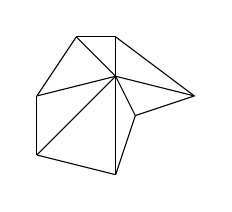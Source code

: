 \begin{tikzpicture}
	\begin{pgfonlayer}{nodelayer}
		\node [style=none] (3) at (-0.75, -1) {};
		\node [style=none] (4) at (0.25, -1.25) {};
		\node [style=none] (5) at (1.25, -0.25) {};
		\node [style=none] (6) at (0.25, 0.5) {};
		\node [style=none] (7) at (-0.25, 0.5) {};
		\node [style=none] (11) at (-0.75, -0.25) {};
		\node [style=none] (12) at (0.5, -0.5) {};
		\node [style=none] (13) at (0.25, 0) {};
	\end{pgfonlayer}
	\begin{pgfonlayer}{edgelayer}
		\draw (3.center) to (4.center);
		\draw (5.center) to (6.center);
		\draw (6.center) to (7.center);
		\draw (3.center) to (11.center);
		\draw (11.center) to (7.center);
		\draw (11.center) to (13.center);
		\draw (13.center) to (6.center);
		\draw (13.center) to (12.center);
		\draw (12.center) to (4.center);
		\draw (4.center) to (13.center);
		\draw (3.center) to (13.center);
		\draw (12.center) to (5.center);
		\draw (13.center) to (5.center);
		\draw (13.center) to (7.center);
	\end{pgfonlayer}
\end{tikzpicture}
